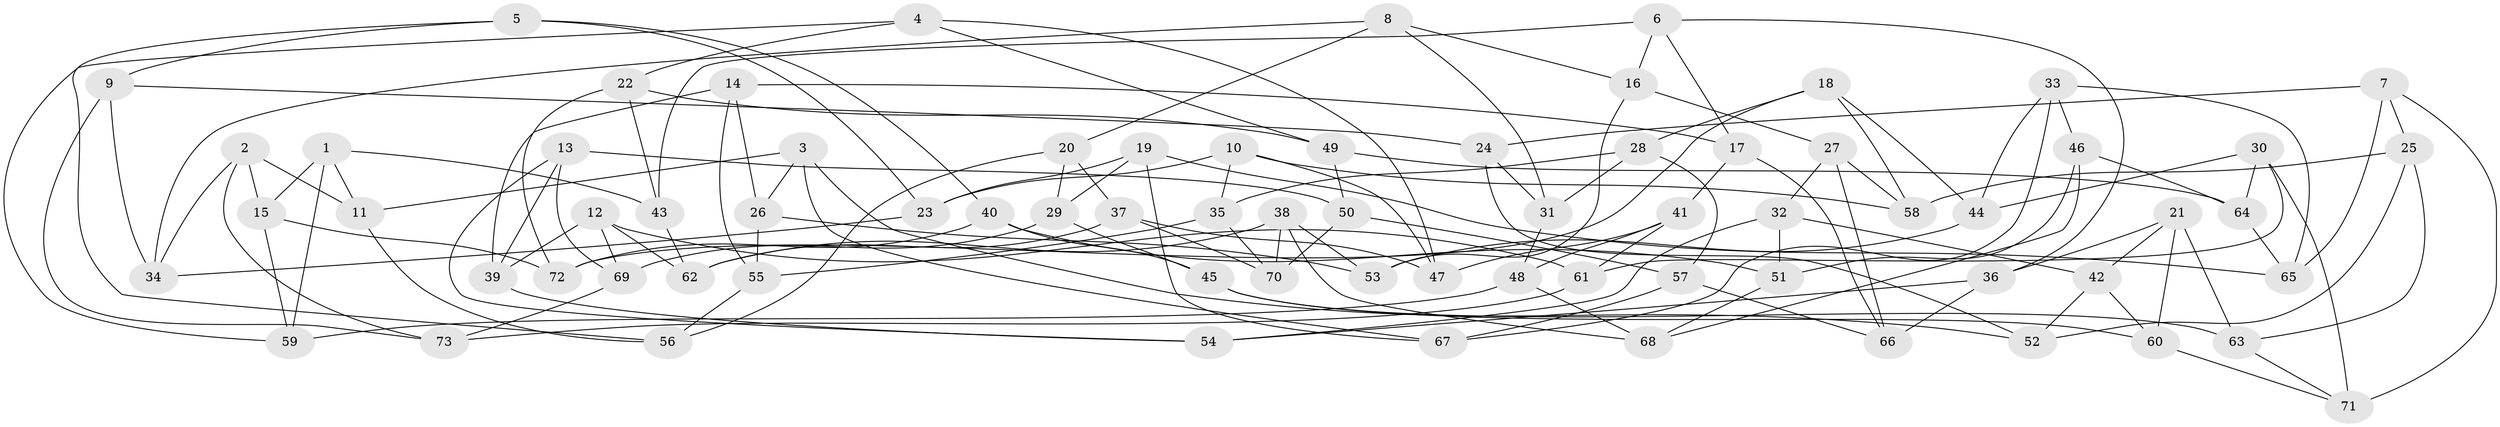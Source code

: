 // coarse degree distribution, {6: 0.5714285714285714, 4: 0.19047619047619047, 5: 0.16666666666666666, 3: 0.07142857142857142}
// Generated by graph-tools (version 1.1) at 2025/52/02/27/25 19:52:29]
// undirected, 73 vertices, 146 edges
graph export_dot {
graph [start="1"]
  node [color=gray90,style=filled];
  1;
  2;
  3;
  4;
  5;
  6;
  7;
  8;
  9;
  10;
  11;
  12;
  13;
  14;
  15;
  16;
  17;
  18;
  19;
  20;
  21;
  22;
  23;
  24;
  25;
  26;
  27;
  28;
  29;
  30;
  31;
  32;
  33;
  34;
  35;
  36;
  37;
  38;
  39;
  40;
  41;
  42;
  43;
  44;
  45;
  46;
  47;
  48;
  49;
  50;
  51;
  52;
  53;
  54;
  55;
  56;
  57;
  58;
  59;
  60;
  61;
  62;
  63;
  64;
  65;
  66;
  67;
  68;
  69;
  70;
  71;
  72;
  73;
  1 -- 59;
  1 -- 11;
  1 -- 43;
  1 -- 15;
  2 -- 73;
  2 -- 15;
  2 -- 34;
  2 -- 11;
  3 -- 52;
  3 -- 11;
  3 -- 26;
  3 -- 67;
  4 -- 22;
  4 -- 59;
  4 -- 49;
  4 -- 47;
  5 -- 40;
  5 -- 9;
  5 -- 23;
  5 -- 56;
  6 -- 43;
  6 -- 36;
  6 -- 17;
  6 -- 16;
  7 -- 71;
  7 -- 24;
  7 -- 25;
  7 -- 65;
  8 -- 34;
  8 -- 31;
  8 -- 20;
  8 -- 16;
  9 -- 24;
  9 -- 34;
  9 -- 73;
  10 -- 35;
  10 -- 47;
  10 -- 23;
  10 -- 58;
  11 -- 56;
  12 -- 39;
  12 -- 62;
  12 -- 61;
  12 -- 69;
  13 -- 50;
  13 -- 54;
  13 -- 39;
  13 -- 69;
  14 -- 55;
  14 -- 17;
  14 -- 39;
  14 -- 26;
  15 -- 72;
  15 -- 59;
  16 -- 27;
  16 -- 53;
  17 -- 66;
  17 -- 41;
  18 -- 72;
  18 -- 44;
  18 -- 58;
  18 -- 28;
  19 -- 67;
  19 -- 23;
  19 -- 65;
  19 -- 29;
  20 -- 29;
  20 -- 56;
  20 -- 37;
  21 -- 63;
  21 -- 60;
  21 -- 42;
  21 -- 36;
  22 -- 72;
  22 -- 43;
  22 -- 49;
  23 -- 34;
  24 -- 52;
  24 -- 31;
  25 -- 63;
  25 -- 52;
  25 -- 58;
  26 -- 53;
  26 -- 55;
  27 -- 66;
  27 -- 58;
  27 -- 32;
  28 -- 57;
  28 -- 35;
  28 -- 31;
  29 -- 69;
  29 -- 45;
  30 -- 61;
  30 -- 71;
  30 -- 64;
  30 -- 44;
  31 -- 48;
  32 -- 54;
  32 -- 51;
  32 -- 42;
  33 -- 67;
  33 -- 65;
  33 -- 46;
  33 -- 44;
  35 -- 55;
  35 -- 70;
  36 -- 54;
  36 -- 66;
  37 -- 70;
  37 -- 62;
  37 -- 47;
  38 -- 53;
  38 -- 70;
  38 -- 62;
  38 -- 68;
  39 -- 54;
  40 -- 45;
  40 -- 72;
  40 -- 51;
  41 -- 48;
  41 -- 47;
  41 -- 61;
  42 -- 60;
  42 -- 52;
  43 -- 62;
  44 -- 53;
  45 -- 60;
  45 -- 63;
  46 -- 68;
  46 -- 51;
  46 -- 64;
  48 -- 68;
  48 -- 59;
  49 -- 64;
  49 -- 50;
  50 -- 70;
  50 -- 57;
  51 -- 68;
  55 -- 56;
  57 -- 67;
  57 -- 66;
  60 -- 71;
  61 -- 73;
  63 -- 71;
  64 -- 65;
  69 -- 73;
}
